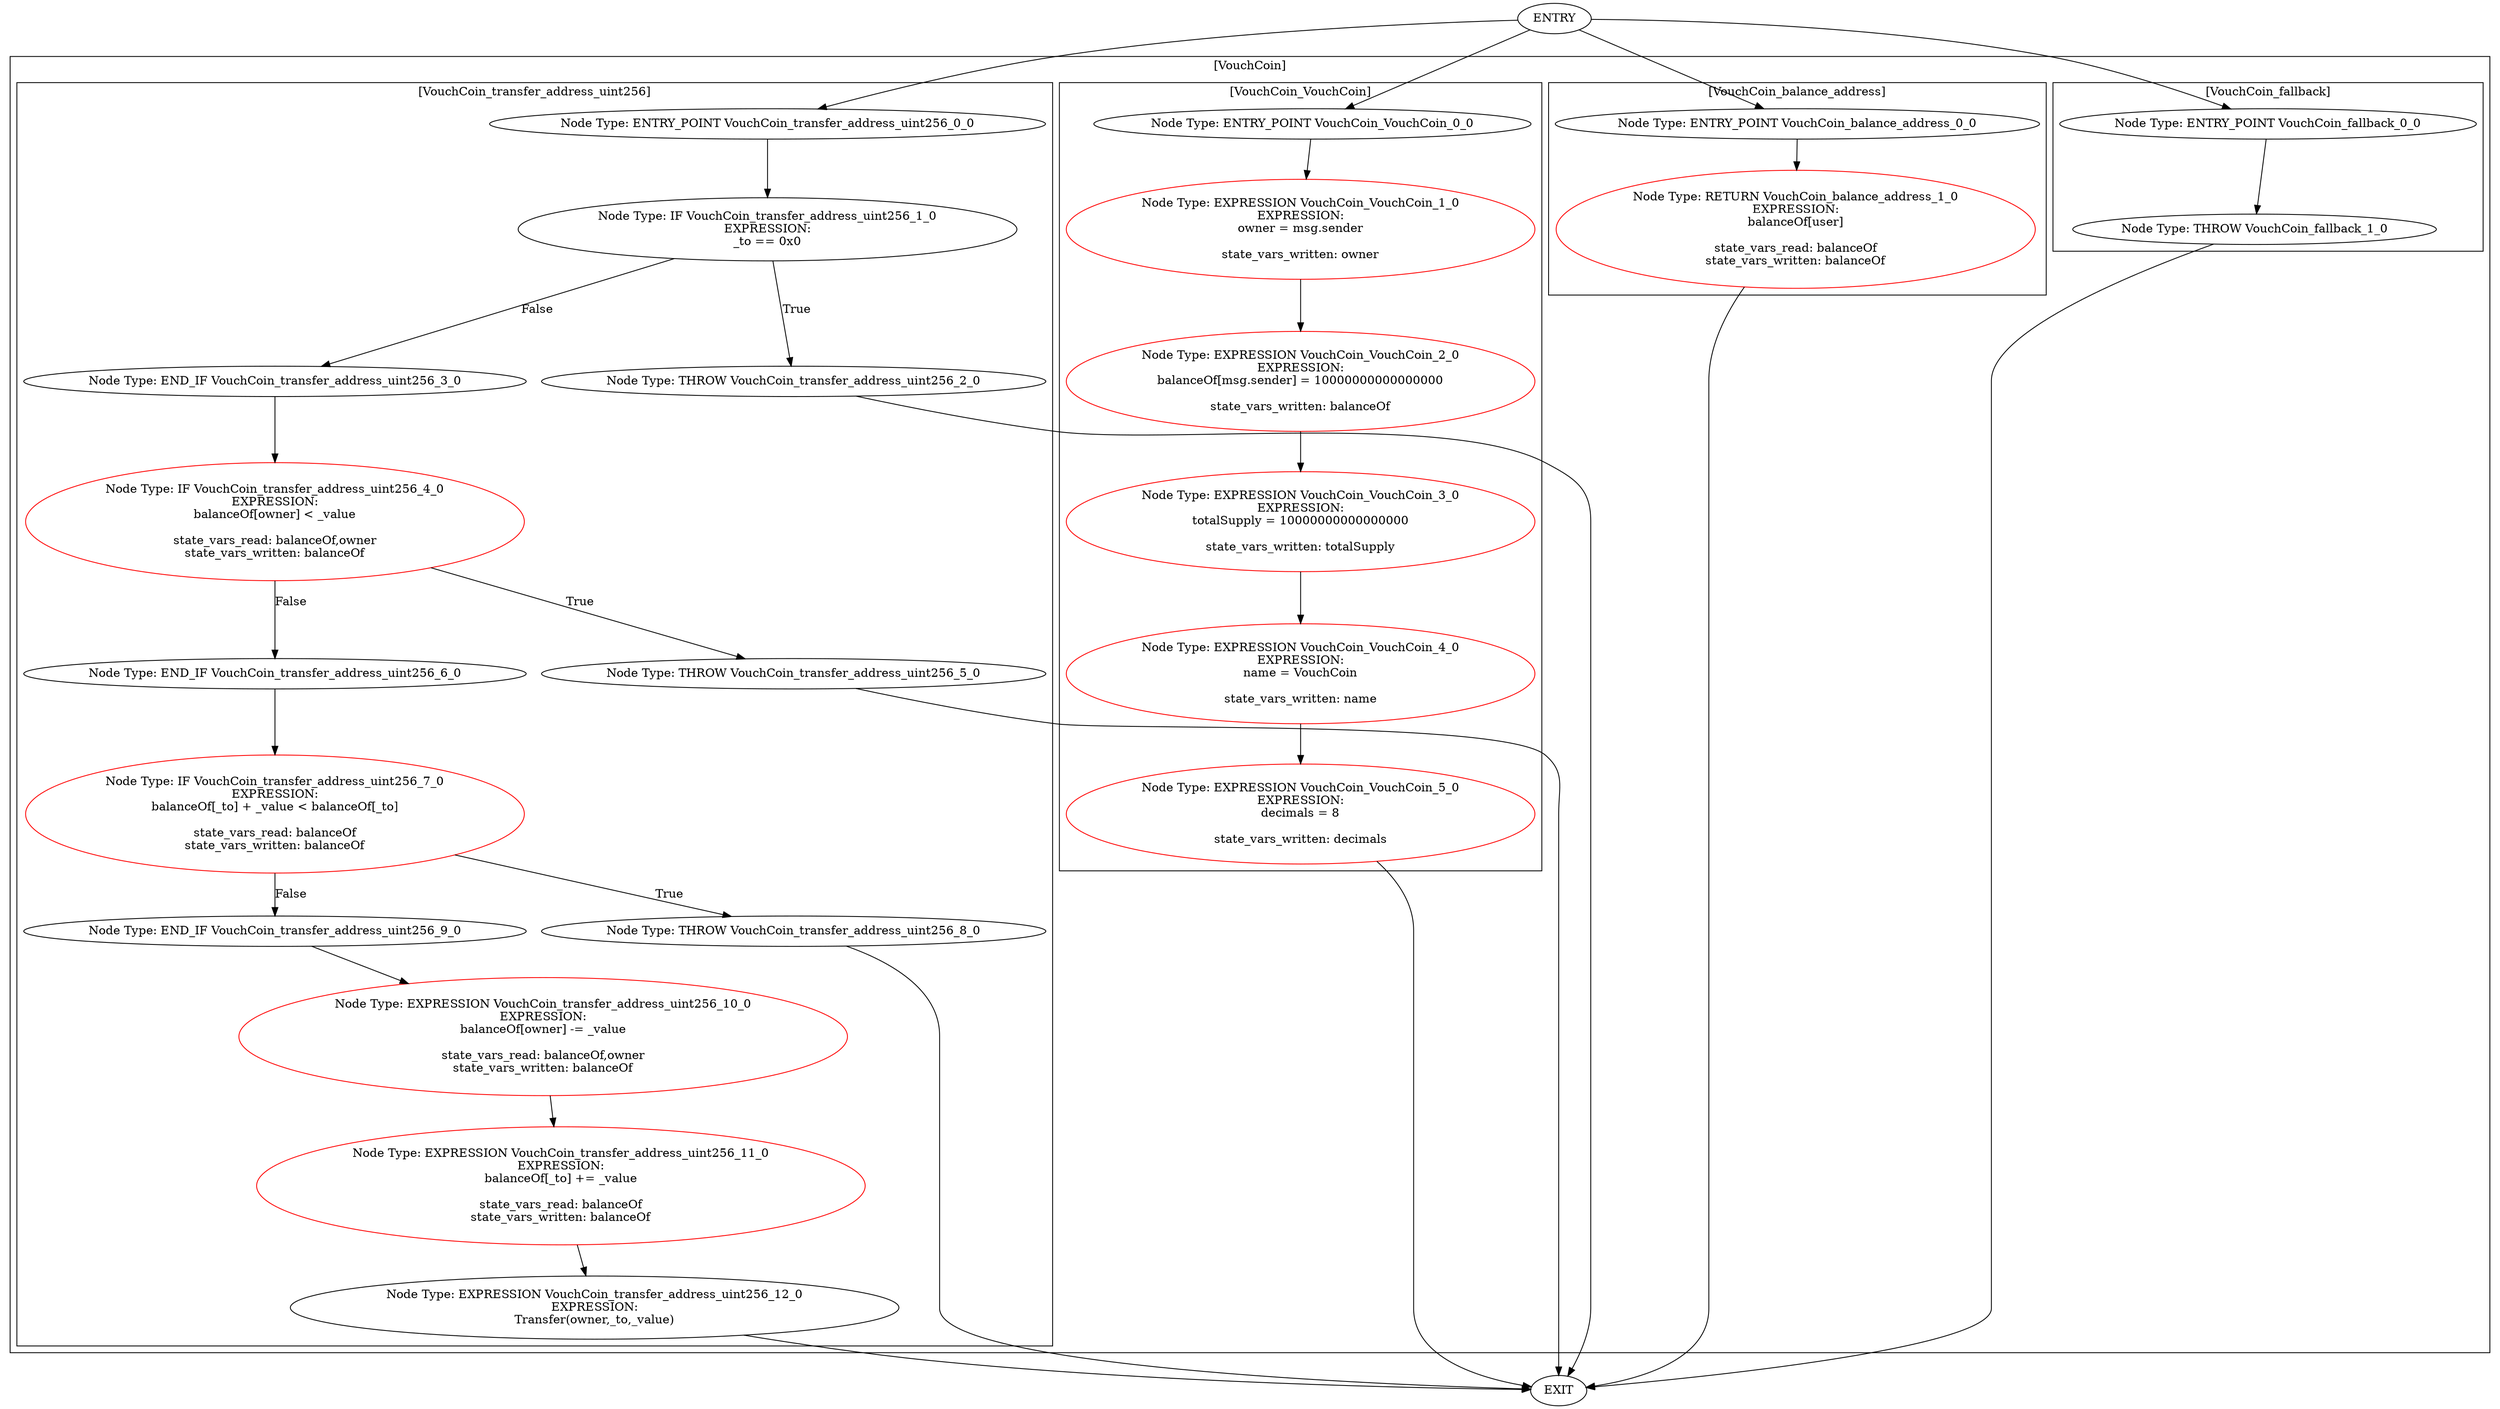 strict digraph {
subgraph cluster_VouchCoin  {
label = "[VouchCoin]" 
subgraph cluster_VouchCoin_transfer_address_uint256 {
label = "[VouchCoin_transfer_address_uint256]" 
"VouchCoin_transfer_address_uint256_6_0" [label="Node Type: END_IF VouchCoin_transfer_address_uint256_6_0
" color="black"];

"VouchCoin_transfer_address_uint256_4_0" [label="Node Type: IF VouchCoin_transfer_address_uint256_4_0
EXPRESSION:
balanceOf[owner] < _value

state_vars_read: balanceOf,owner
state_vars_written: balanceOf" color="red"];

"VouchCoin_transfer_address_uint256_9_0" [label="Node Type: END_IF VouchCoin_transfer_address_uint256_9_0
" color="black"];

"VouchCoin_transfer_address_uint256_10_0" [label="Node Type: EXPRESSION VouchCoin_transfer_address_uint256_10_0
EXPRESSION:
balanceOf[owner] -= _value

state_vars_read: balanceOf,owner
state_vars_written: balanceOf" color="red"];

"VouchCoin_transfer_address_uint256_5_0" [label="Node Type: THROW VouchCoin_transfer_address_uint256_5_0
" color="black"];

"VouchCoin_transfer_address_uint256_3_0" [label="Node Type: END_IF VouchCoin_transfer_address_uint256_3_0
" color="black"];

"VouchCoin_transfer_address_uint256_8_0" [label="Node Type: THROW VouchCoin_transfer_address_uint256_8_0
" color="black"];

"VouchCoin_transfer_address_uint256_0_0" [label="Node Type: ENTRY_POINT VouchCoin_transfer_address_uint256_0_0
" color="black"];

"VouchCoin_transfer_address_uint256_12_0" [label="Node Type: EXPRESSION VouchCoin_transfer_address_uint256_12_0
EXPRESSION:
Transfer(owner,_to,_value)
" color="black"];

"VouchCoin_transfer_address_uint256_1_0" [label="Node Type: IF VouchCoin_transfer_address_uint256_1_0
EXPRESSION:
_to == 0x0
" color="black"];

"VouchCoin_transfer_address_uint256_2_0" [label="Node Type: THROW VouchCoin_transfer_address_uint256_2_0
" color="black"];

"VouchCoin_transfer_address_uint256_11_0" [label="Node Type: EXPRESSION VouchCoin_transfer_address_uint256_11_0
EXPRESSION:
balanceOf[_to] += _value

state_vars_read: balanceOf
state_vars_written: balanceOf" color="red"];

"VouchCoin_transfer_address_uint256_7_0" [label="Node Type: IF VouchCoin_transfer_address_uint256_7_0
EXPRESSION:
balanceOf[_to] + _value < balanceOf[_to]

state_vars_read: balanceOf
state_vars_written: balanceOf" color="red"];

}
subgraph cluster_VouchCoin_VouchCoin {
label = "[VouchCoin_VouchCoin]" 
"VouchCoin_VouchCoin_1_0" [label="Node Type: EXPRESSION VouchCoin_VouchCoin_1_0
EXPRESSION:
owner = msg.sender

state_vars_written: owner" color="red"];

"VouchCoin_VouchCoin_3_0" [label="Node Type: EXPRESSION VouchCoin_VouchCoin_3_0
EXPRESSION:
totalSupply = 10000000000000000

state_vars_written: totalSupply" color="red"];

"VouchCoin_VouchCoin_0_0" [label="Node Type: ENTRY_POINT VouchCoin_VouchCoin_0_0
" color="black"];

"VouchCoin_VouchCoin_2_0" [label="Node Type: EXPRESSION VouchCoin_VouchCoin_2_0
EXPRESSION:
balanceOf[msg.sender] = 10000000000000000

state_vars_written: balanceOf" color="red"];

"VouchCoin_VouchCoin_5_0" [label="Node Type: EXPRESSION VouchCoin_VouchCoin_5_0
EXPRESSION:
decimals = 8

state_vars_written: decimals" color="red"];

"VouchCoin_VouchCoin_4_0" [label="Node Type: EXPRESSION VouchCoin_VouchCoin_4_0
EXPRESSION:
name = VouchCoin

state_vars_written: name" color="red"];

}
subgraph cluster_VouchCoin_balance_address {
label = "[VouchCoin_balance_address]" 
"VouchCoin_balance_address_1_0" [label="Node Type: RETURN VouchCoin_balance_address_1_0
EXPRESSION:
balanceOf[user]

state_vars_read: balanceOf
state_vars_written: balanceOf" color="red"];

"VouchCoin_balance_address_0_0" [label="Node Type: ENTRY_POINT VouchCoin_balance_address_0_0
" color="black"];

}
subgraph cluster_VouchCoin_fallback {
label = "[VouchCoin_fallback]" 
"VouchCoin_fallback_1_0" [label="Node Type: THROW VouchCoin_fallback_1_0
" color="black"];

"VouchCoin_fallback_0_0" [label="Node Type: ENTRY_POINT VouchCoin_fallback_0_0
" color="black"];

}
}
"ENTRY" -> "VouchCoin_balance_address_0_0" [color="black"]
"ENTRY" -> "VouchCoin_VouchCoin_0_0" [color="black"]
"VouchCoin_transfer_address_uint256_2_0" -> "EXIT" [color="black"]
"ENTRY" -> "VouchCoin_fallback_0_0" [color="black"]
"VouchCoin_transfer_address_uint256_5_0" -> "EXIT" [color="black"]
"VouchCoin_transfer_address_uint256_0_0" -> "VouchCoin_transfer_address_uint256_1_0" [color="black"]
"VouchCoin_transfer_address_uint256_12_0" -> "EXIT" [color="black"]
"VouchCoin_transfer_address_uint256_4_0" -> "VouchCoin_transfer_address_uint256_6_0" [label="False" color="black"]
"VouchCoin_VouchCoin_5_0" -> "EXIT" [color="black"]
"VouchCoin_transfer_address_uint256_3_0" -> "VouchCoin_transfer_address_uint256_4_0" [color="black"]
"VouchCoin_fallback_1_0" -> "EXIT" [color="black"]
"VouchCoin_transfer_address_uint256_1_0" -> "VouchCoin_transfer_address_uint256_3_0" [label="False" color="black"]
"VouchCoin_balance_address_1_0" -> "EXIT" [color="black"]
"VouchCoin_transfer_address_uint256_6_0" -> "VouchCoin_transfer_address_uint256_7_0" [color="black"]
"VouchCoin_transfer_address_uint256_7_0" -> "VouchCoin_transfer_address_uint256_9_0" [label="False" color="black"]
"VouchCoin_transfer_address_uint256_9_0" -> "VouchCoin_transfer_address_uint256_10_0" [color="black"]
"VouchCoin_transfer_address_uint256_10_0" -> "VouchCoin_transfer_address_uint256_11_0" [color="black"]
"VouchCoin_transfer_address_uint256_11_0" -> "VouchCoin_transfer_address_uint256_12_0" [color="black"]
"VouchCoin_transfer_address_uint256_7_0" -> "VouchCoin_transfer_address_uint256_8_0" [label="True" color="black"]
"VouchCoin_transfer_address_uint256_4_0" -> "VouchCoin_transfer_address_uint256_5_0" [label="True" color="black"]
"VouchCoin_transfer_address_uint256_1_0" -> "VouchCoin_transfer_address_uint256_2_0" [label="True" color="black"]
"VouchCoin_balance_address_0_0" -> "VouchCoin_balance_address_1_0" [color="black"]
"VouchCoin_VouchCoin_0_0" -> "VouchCoin_VouchCoin_1_0" [color="black"]
"VouchCoin_VouchCoin_1_0" -> "VouchCoin_VouchCoin_2_0" [color="black"]
"VouchCoin_VouchCoin_2_0" -> "VouchCoin_VouchCoin_3_0" [color="black"]
"VouchCoin_VouchCoin_3_0" -> "VouchCoin_VouchCoin_4_0" [color="black"]
"VouchCoin_VouchCoin_4_0" -> "VouchCoin_VouchCoin_5_0" [color="black"]
"VouchCoin_fallback_0_0" -> "VouchCoin_fallback_1_0" [color="black"]
"VouchCoin_transfer_address_uint256_8_0" -> "EXIT" [color="black"]
"ENTRY" -> "VouchCoin_transfer_address_uint256_0_0" [color="black"]
}